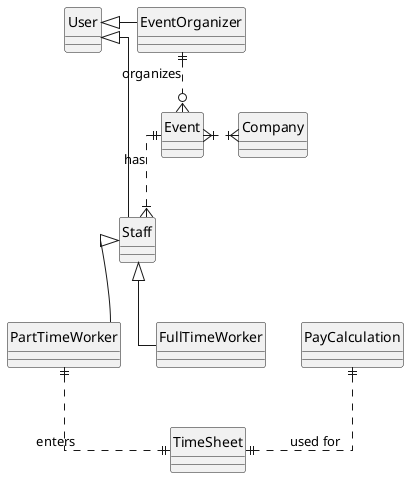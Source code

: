 @startuml pdm
skinparam Linetype ortho
hide circle

entity User {}

entity EventOrganizer {}

entity PartTimeWorker {}

entity FullTimeWorker {}

entity TimeSheet {}

entity Staff {}

entity Event {}

entity Company {}

entity PayCalculation {}

User^-Staff
User^-EventOrganizer
Staff^--PartTimeWorker
Staff^--FullTimeWorker
EventOrganizer||..o{Event : organizes
Event||..|{Staff : has
Event}|.|{Company
PartTimeWorker||..||TimeSheet : enters
PayCalculation||..||TimeSheet : used for
@enduml